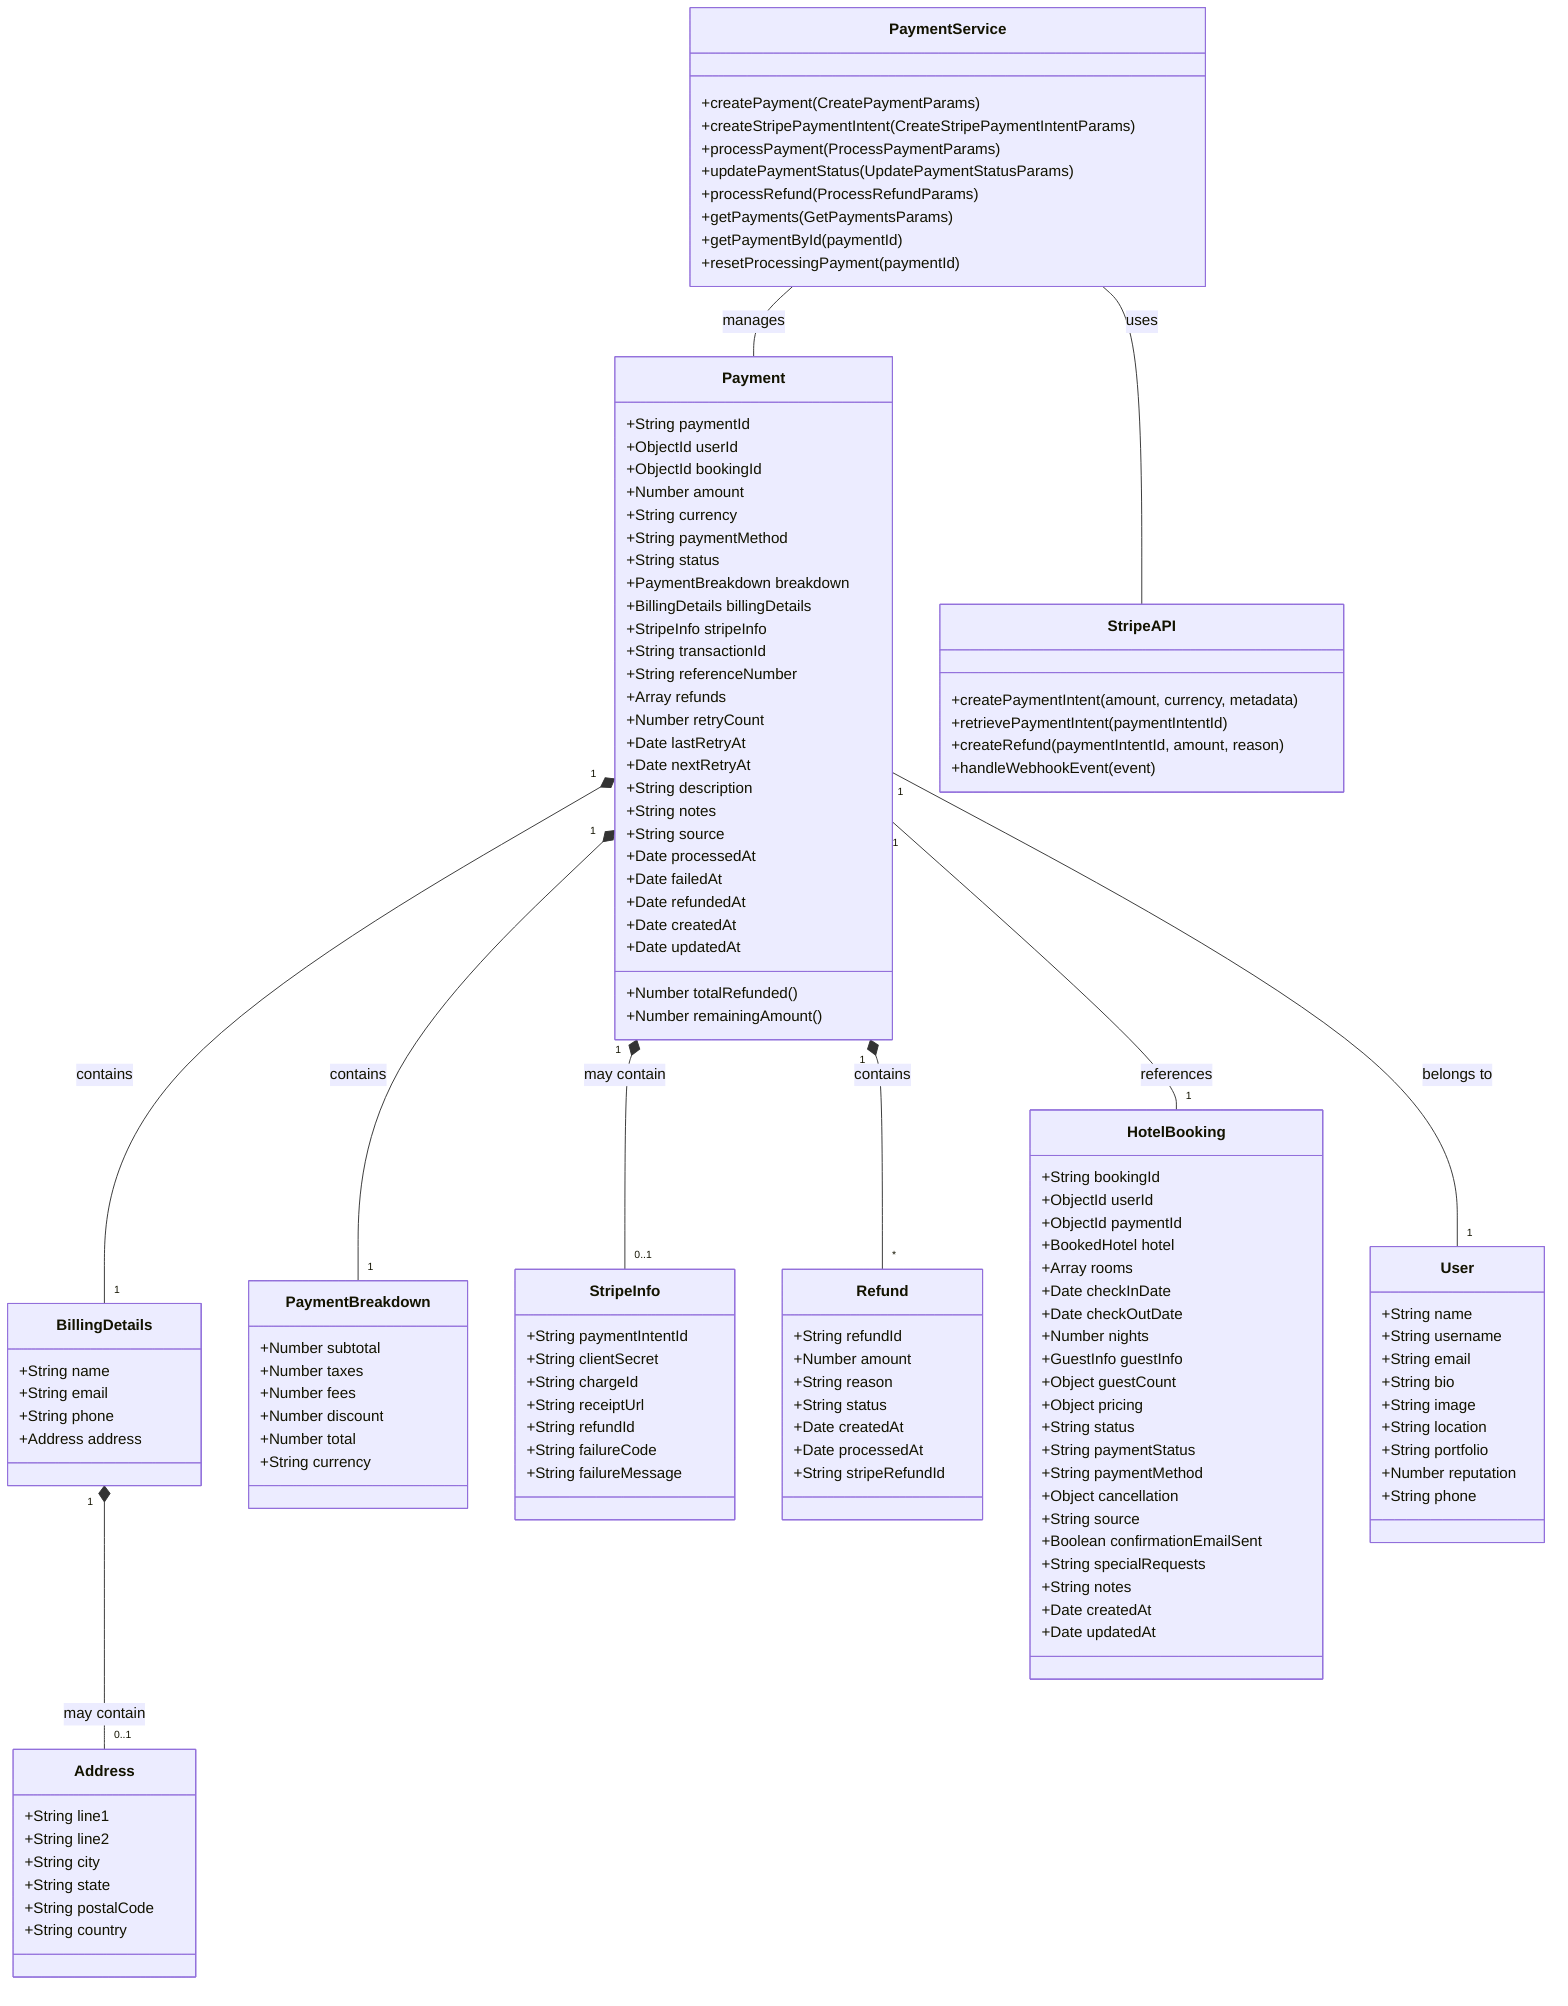 classDiagram
    class Payment {
        +String paymentId
        +ObjectId userId
        +ObjectId bookingId
        +Number amount
        +String currency
        +String paymentMethod
        +String status
        +PaymentBreakdown breakdown
        +BillingDetails billingDetails
        +StripeInfo stripeInfo
        +String transactionId
        +String referenceNumber
        +Array refunds
        +Number retryCount
        +Date lastRetryAt
        +Date nextRetryAt
        +String description
        +String notes
        +String source
        +Date processedAt
        +Date failedAt
        +Date refundedAt
        +Date createdAt
        +Date updatedAt
        +Number totalRefunded()
        +Number remainingAmount()
    }

    class BillingDetails {
        +String name
        +String email
        +String phone
        +Address address
    }

    class Address {
        +String line1
        +String line2
        +String city
        +String state
        +String postalCode
        +String country
    }

    class PaymentBreakdown {
        +Number subtotal
        +Number taxes
        +Number fees
        +Number discount
        +Number total
        +String currency
    }

    class StripeInfo {
        +String paymentIntentId
        +String clientSecret
        +String chargeId
        +String receiptUrl
        +String refundId
        +String failureCode
        +String failureMessage
    }

    class Refund {
        +String refundId
        +Number amount
        +String reason
        +String status
        +Date createdAt
        +Date processedAt
        +String stripeRefundId
    }

    class HotelBooking {
        +String bookingId
        +ObjectId userId
        +ObjectId paymentId
        +BookedHotel hotel
        +Array rooms
        +Date checkInDate
        +Date checkOutDate
        +Number nights
        +GuestInfo guestInfo
        +Object guestCount
        +Object pricing
        +String status
        +String paymentStatus
        +String paymentMethod
        +Object cancellation
        +String source
        +Boolean confirmationEmailSent
        +String specialRequests
        +String notes
        +Date createdAt
        +Date updatedAt
    }

    class User {
        +String name
        +String username
        +String email
        +String bio
        +String image
        +String location
        +String portfolio
        +Number reputation
        +String phone
    }

    class PaymentService {
        +createPayment(CreatePaymentParams)
        +createStripePaymentIntent(CreateStripePaymentIntentParams)
        +processPayment(ProcessPaymentParams)
        +updatePaymentStatus(UpdatePaymentStatusParams)
        +processRefund(ProcessRefundParams)
        +getPayments(GetPaymentsParams)
        +getPaymentById(paymentId)
        +resetProcessingPayment(paymentId)
    }

    class StripeAPI {
        +createPaymentIntent(amount, currency, metadata)
        +retrievePaymentIntent(paymentIntentId)
        +createRefund(paymentIntentId, amount, reason)
        +handleWebhookEvent(event)
    }

    Payment "1" *-- "1" PaymentBreakdown : contains
    Payment "1" *-- "1" BillingDetails : contains
    Payment "1" *-- "0..1" StripeInfo : may contain
    Payment "1" *-- "*" Refund : contains
    Payment "1" -- "1" HotelBooking : references
    Payment "1" -- "1" User : belongs to
    BillingDetails "1" *-- "0..1" Address : may contain
    PaymentService -- Payment : manages
    PaymentService -- StripeAPI : uses